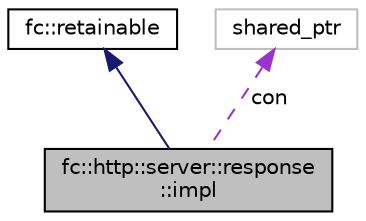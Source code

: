 digraph "fc::http::server::response::impl"
{
  edge [fontname="Helvetica",fontsize="10",labelfontname="Helvetica",labelfontsize="10"];
  node [fontname="Helvetica",fontsize="10",shape=record];
  Node2 [label="fc::http::server::response\l::impl",height=0.2,width=0.4,color="black", fillcolor="grey75", style="filled", fontcolor="black"];
  Node3 -> Node2 [dir="back",color="midnightblue",fontsize="10",style="solid"];
  Node3 [label="fc::retainable",height=0.2,width=0.4,color="black", fillcolor="white", style="filled",URL="$classfc_1_1retainable.html",tooltip="used to create reference counted types. "];
  Node4 -> Node2 [dir="back",color="darkorchid3",fontsize="10",style="dashed",label=" con" ];
  Node4 [label="shared_ptr",height=0.2,width=0.4,color="grey75", fillcolor="white", style="filled"];
}
